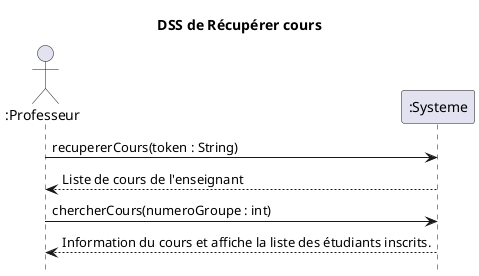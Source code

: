@startuml DSS de Récupérer cours
title DSS de Récupérer cours
hide footbox
actor ":Professeur" as professeur
participant ":Systeme" as systeme

professeur ->  systeme : recupererCours(token : String)
professeur <-- systeme : Liste de cours de l'enseignant
professeur -> systeme : chercherCours(numeroGroupe : int)
professeur <-- systeme : Information du cours et affiche la liste des étudiants inscrits.
@enduml
